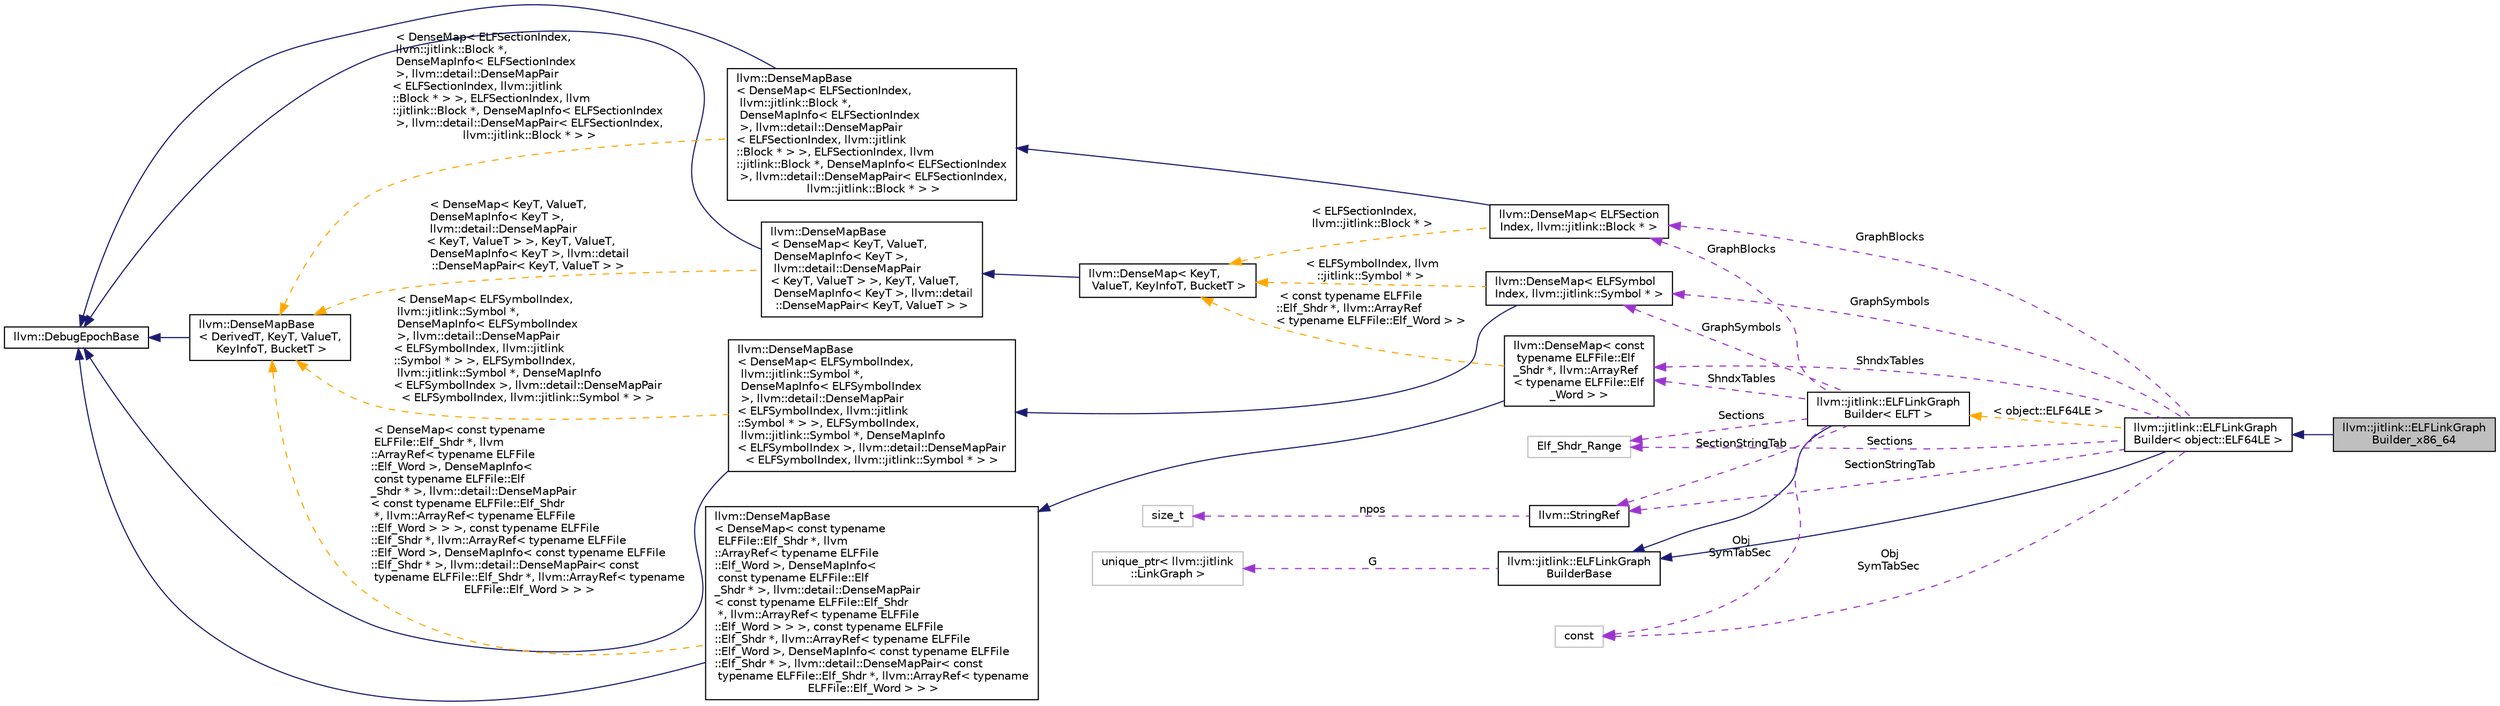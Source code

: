 digraph "llvm::jitlink::ELFLinkGraphBuilder_x86_64"
{
 // LATEX_PDF_SIZE
  bgcolor="transparent";
  edge [fontname="Helvetica",fontsize="10",labelfontname="Helvetica",labelfontsize="10"];
  node [fontname="Helvetica",fontsize="10",shape=record];
  rankdir="LR";
  Node1 [label="llvm::jitlink::ELFLinkGraph\lBuilder_x86_64",height=0.2,width=0.4,color="black", fillcolor="grey75", style="filled", fontcolor="black",tooltip=" "];
  Node2 -> Node1 [dir="back",color="midnightblue",fontsize="10",style="solid",fontname="Helvetica"];
  Node2 [label="llvm::jitlink::ELFLinkGraph\lBuilder\< object::ELF64LE \>",height=0.2,width=0.4,color="black",URL="$classllvm_1_1jitlink_1_1ELFLinkGraphBuilder.html",tooltip=" "];
  Node3 -> Node2 [dir="back",color="midnightblue",fontsize="10",style="solid",fontname="Helvetica"];
  Node3 [label="llvm::jitlink::ELFLinkGraph\lBuilderBase",height=0.2,width=0.4,color="black",URL="$classllvm_1_1jitlink_1_1ELFLinkGraphBuilderBase.html",tooltip="Common link-graph building code shared between all ELFFiles."];
  Node4 -> Node3 [dir="back",color="darkorchid3",fontsize="10",style="dashed",label=" G" ,fontname="Helvetica"];
  Node4 [label="unique_ptr\< llvm::jitlink\l::LinkGraph \>",height=0.2,width=0.4,color="grey75",tooltip=" "];
  Node5 -> Node2 [dir="back",color="darkorchid3",fontsize="10",style="dashed",label=" GraphSymbols" ,fontname="Helvetica"];
  Node5 [label="llvm::DenseMap\< ELFSymbol\lIndex, llvm::jitlink::Symbol * \>",height=0.2,width=0.4,color="black",URL="$classllvm_1_1DenseMap.html",tooltip=" "];
  Node6 -> Node5 [dir="back",color="midnightblue",fontsize="10",style="solid",fontname="Helvetica"];
  Node6 [label="llvm::DenseMapBase\l\< DenseMap\< ELFSymbolIndex,\l llvm::jitlink::Symbol *,\l DenseMapInfo\< ELFSymbolIndex\l \>, llvm::detail::DenseMapPair\l\< ELFSymbolIndex, llvm::jitlink\l::Symbol * \> \>, ELFSymbolIndex,\l llvm::jitlink::Symbol *, DenseMapInfo\l\< ELFSymbolIndex \>, llvm::detail::DenseMapPair\l\< ELFSymbolIndex, llvm::jitlink::Symbol * \> \>",height=0.2,width=0.4,color="black",URL="$classllvm_1_1DenseMapBase.html",tooltip=" "];
  Node7 -> Node6 [dir="back",color="midnightblue",fontsize="10",style="solid",fontname="Helvetica"];
  Node7 [label="llvm::DebugEpochBase",height=0.2,width=0.4,color="black",URL="$classllvm_1_1DebugEpochBase.html",tooltip="A base class for data structure classes wishing to make iterators (\"handles\") pointing into themselve..."];
  Node8 -> Node6 [dir="back",color="orange",fontsize="10",style="dashed",label=" \< DenseMap\< ELFSymbolIndex,\l llvm::jitlink::Symbol *,\l DenseMapInfo\< ELFSymbolIndex\l \>, llvm::detail::DenseMapPair\l\< ELFSymbolIndex, llvm::jitlink\l::Symbol * \> \>, ELFSymbolIndex,\l llvm::jitlink::Symbol *, DenseMapInfo\l\< ELFSymbolIndex \>, llvm::detail::DenseMapPair\l\< ELFSymbolIndex, llvm::jitlink::Symbol * \> \>" ,fontname="Helvetica"];
  Node8 [label="llvm::DenseMapBase\l\< DerivedT, KeyT, ValueT,\l KeyInfoT, BucketT \>",height=0.2,width=0.4,color="black",URL="$classllvm_1_1DenseMapBase.html",tooltip=" "];
  Node7 -> Node8 [dir="back",color="midnightblue",fontsize="10",style="solid",fontname="Helvetica"];
  Node9 -> Node5 [dir="back",color="orange",fontsize="10",style="dashed",label=" \< ELFSymbolIndex, llvm\l::jitlink::Symbol * \>" ,fontname="Helvetica"];
  Node9 [label="llvm::DenseMap\< KeyT,\l ValueT, KeyInfoT, BucketT \>",height=0.2,width=0.4,color="black",URL="$classllvm_1_1DenseMap.html",tooltip=" "];
  Node10 -> Node9 [dir="back",color="midnightblue",fontsize="10",style="solid",fontname="Helvetica"];
  Node10 [label="llvm::DenseMapBase\l\< DenseMap\< KeyT, ValueT,\l DenseMapInfo\< KeyT \>,\l llvm::detail::DenseMapPair\l\< KeyT, ValueT \> \>, KeyT, ValueT,\l DenseMapInfo\< KeyT \>, llvm::detail\l::DenseMapPair\< KeyT, ValueT \> \>",height=0.2,width=0.4,color="black",URL="$classllvm_1_1DenseMapBase.html",tooltip=" "];
  Node7 -> Node10 [dir="back",color="midnightblue",fontsize="10",style="solid",fontname="Helvetica"];
  Node8 -> Node10 [dir="back",color="orange",fontsize="10",style="dashed",label=" \< DenseMap\< KeyT, ValueT,\l DenseMapInfo\< KeyT \>,\l llvm::detail::DenseMapPair\l\< KeyT, ValueT \> \>, KeyT, ValueT,\l DenseMapInfo\< KeyT \>, llvm::detail\l::DenseMapPair\< KeyT, ValueT \> \>" ,fontname="Helvetica"];
  Node11 -> Node2 [dir="back",color="darkorchid3",fontsize="10",style="dashed",label=" GraphBlocks" ,fontname="Helvetica"];
  Node11 [label="llvm::DenseMap\< ELFSection\lIndex, llvm::jitlink::Block * \>",height=0.2,width=0.4,color="black",URL="$classllvm_1_1DenseMap.html",tooltip=" "];
  Node12 -> Node11 [dir="back",color="midnightblue",fontsize="10",style="solid",fontname="Helvetica"];
  Node12 [label="llvm::DenseMapBase\l\< DenseMap\< ELFSectionIndex,\l llvm::jitlink::Block *,\l DenseMapInfo\< ELFSectionIndex\l \>, llvm::detail::DenseMapPair\l\< ELFSectionIndex, llvm::jitlink\l::Block * \> \>, ELFSectionIndex, llvm\l::jitlink::Block *, DenseMapInfo\< ELFSectionIndex\l \>, llvm::detail::DenseMapPair\< ELFSectionIndex,\l llvm::jitlink::Block * \> \>",height=0.2,width=0.4,color="black",URL="$classllvm_1_1DenseMapBase.html",tooltip=" "];
  Node7 -> Node12 [dir="back",color="midnightblue",fontsize="10",style="solid",fontname="Helvetica"];
  Node8 -> Node12 [dir="back",color="orange",fontsize="10",style="dashed",label=" \< DenseMap\< ELFSectionIndex,\l llvm::jitlink::Block *,\l DenseMapInfo\< ELFSectionIndex\l \>, llvm::detail::DenseMapPair\l\< ELFSectionIndex, llvm::jitlink\l::Block * \> \>, ELFSectionIndex, llvm\l::jitlink::Block *, DenseMapInfo\< ELFSectionIndex\l \>, llvm::detail::DenseMapPair\< ELFSectionIndex,\l llvm::jitlink::Block * \> \>" ,fontname="Helvetica"];
  Node9 -> Node11 [dir="back",color="orange",fontsize="10",style="dashed",label=" \< ELFSectionIndex,\l llvm::jitlink::Block * \>" ,fontname="Helvetica"];
  Node13 -> Node2 [dir="back",color="darkorchid3",fontsize="10",style="dashed",label=" ShndxTables" ,fontname="Helvetica"];
  Node13 [label="llvm::DenseMap\< const\l typename ELFFile::Elf\l_Shdr *, llvm::ArrayRef\l\< typename ELFFile::Elf\l_Word \> \>",height=0.2,width=0.4,color="black",URL="$classllvm_1_1DenseMap.html",tooltip=" "];
  Node14 -> Node13 [dir="back",color="midnightblue",fontsize="10",style="solid",fontname="Helvetica"];
  Node14 [label="llvm::DenseMapBase\l\< DenseMap\< const typename\l ELFFile::Elf_Shdr *, llvm\l::ArrayRef\< typename ELFFile\l::Elf_Word \>, DenseMapInfo\<\l const typename ELFFile::Elf\l_Shdr * \>, llvm::detail::DenseMapPair\l\< const typename ELFFile::Elf_Shdr\l *, llvm::ArrayRef\< typename ELFFile\l::Elf_Word \> \> \>, const typename ELFFile\l::Elf_Shdr *, llvm::ArrayRef\< typename ELFFile\l::Elf_Word \>, DenseMapInfo\< const typename ELFFile\l::Elf_Shdr * \>, llvm::detail::DenseMapPair\< const\l typename ELFFile::Elf_Shdr *, llvm::ArrayRef\< typename\l ELFFile::Elf_Word \> \> \>",height=0.2,width=0.4,color="black",URL="$classllvm_1_1DenseMapBase.html",tooltip=" "];
  Node7 -> Node14 [dir="back",color="midnightblue",fontsize="10",style="solid",fontname="Helvetica"];
  Node8 -> Node14 [dir="back",color="orange",fontsize="10",style="dashed",label=" \< DenseMap\< const typename\l ELFFile::Elf_Shdr *, llvm\l::ArrayRef\< typename ELFFile\l::Elf_Word \>, DenseMapInfo\<\l const typename ELFFile::Elf\l_Shdr * \>, llvm::detail::DenseMapPair\l\< const typename ELFFile::Elf_Shdr\l *, llvm::ArrayRef\< typename ELFFile\l::Elf_Word \> \> \>, const typename ELFFile\l::Elf_Shdr *, llvm::ArrayRef\< typename ELFFile\l::Elf_Word \>, DenseMapInfo\< const typename ELFFile\l::Elf_Shdr * \>, llvm::detail::DenseMapPair\< const\l typename ELFFile::Elf_Shdr *, llvm::ArrayRef\< typename\l ELFFile::Elf_Word \> \> \>" ,fontname="Helvetica"];
  Node9 -> Node13 [dir="back",color="orange",fontsize="10",style="dashed",label=" \< const typename ELFFile\l::Elf_Shdr *, llvm::ArrayRef\l\< typename ELFFile::Elf_Word \> \>" ,fontname="Helvetica"];
  Node15 -> Node2 [dir="back",color="darkorchid3",fontsize="10",style="dashed",label=" Sections" ,fontname="Helvetica"];
  Node15 [label="Elf_Shdr_Range",height=0.2,width=0.4,color="grey75",tooltip=" "];
  Node16 -> Node2 [dir="back",color="darkorchid3",fontsize="10",style="dashed",label=" Obj\nSymTabSec" ,fontname="Helvetica"];
  Node16 [label="const",height=0.2,width=0.4,color="grey75",tooltip=" "];
  Node17 -> Node2 [dir="back",color="darkorchid3",fontsize="10",style="dashed",label=" SectionStringTab" ,fontname="Helvetica"];
  Node17 [label="llvm::StringRef",height=0.2,width=0.4,color="black",URL="$classllvm_1_1StringRef.html",tooltip="StringRef - Represent a constant reference to a string, i.e."];
  Node18 -> Node17 [dir="back",color="darkorchid3",fontsize="10",style="dashed",label=" npos" ,fontname="Helvetica"];
  Node18 [label="size_t",height=0.2,width=0.4,color="grey75",tooltip=" "];
  Node19 -> Node2 [dir="back",color="orange",fontsize="10",style="dashed",label=" \< object::ELF64LE \>" ,fontname="Helvetica"];
  Node19 [label="llvm::jitlink::ELFLinkGraph\lBuilder\< ELFT \>",height=0.2,width=0.4,color="black",URL="$classllvm_1_1jitlink_1_1ELFLinkGraphBuilder.html",tooltip="Ling-graph building code that's specific to the given ELFT, but common across all architectures."];
  Node3 -> Node19 [dir="back",color="midnightblue",fontsize="10",style="solid",fontname="Helvetica"];
  Node5 -> Node19 [dir="back",color="darkorchid3",fontsize="10",style="dashed",label=" GraphSymbols" ,fontname="Helvetica"];
  Node11 -> Node19 [dir="back",color="darkorchid3",fontsize="10",style="dashed",label=" GraphBlocks" ,fontname="Helvetica"];
  Node13 -> Node19 [dir="back",color="darkorchid3",fontsize="10",style="dashed",label=" ShndxTables" ,fontname="Helvetica"];
  Node15 -> Node19 [dir="back",color="darkorchid3",fontsize="10",style="dashed",label=" Sections" ,fontname="Helvetica"];
  Node16 -> Node19 [dir="back",color="darkorchid3",fontsize="10",style="dashed",label=" Obj\nSymTabSec" ,fontname="Helvetica"];
  Node17 -> Node19 [dir="back",color="darkorchid3",fontsize="10",style="dashed",label=" SectionStringTab" ,fontname="Helvetica"];
}
